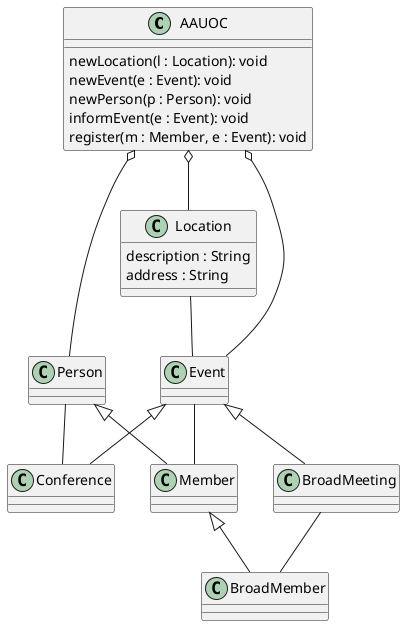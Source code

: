@startuml

class AAUOC{
    newLocation(l : Location): void
    newEvent(e : Event): void
    newPerson(p : Person): void
    informEvent(e : Event): void
    register(m : Member, e : Event): void
}

class Location{
    description : String
    address : String
}

class Event{

}

class Conference{

}

class BroadMeeting{

}

class Person{

}

class Member{

}

class BroadMember{

}

AAUOC o-- Event
AAUOC o-- Location
AAUOC o-- Person
Location -- Event
Event -- Member
Person -- Conference
BroadMeeting -- BroadMember
Event <|-- Conference
Event <|-- BroadMeeting
Person <|-- Member
Member <|-- BroadMember

@enduml